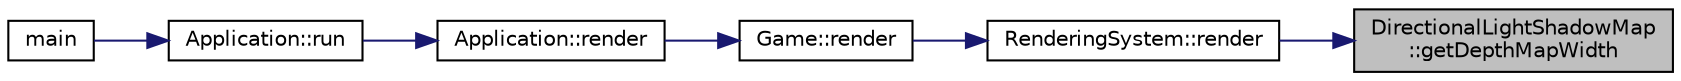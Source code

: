 digraph "DirectionalLightShadowMap::getDepthMapWidth"
{
 // INTERACTIVE_SVG=YES
 // LATEX_PDF_SIZE
  edge [fontname="Helvetica",fontsize="10",labelfontname="Helvetica",labelfontsize="10"];
  node [fontname="Helvetica",fontsize="10",shape=record];
  rankdir="RL";
  Node1 [label="DirectionalLightShadowMap\l::getDepthMapWidth",height=0.2,width=0.4,color="black", fillcolor="grey75", style="filled", fontcolor="black",tooltip=" "];
  Node1 -> Node2 [dir="back",color="midnightblue",fontsize="10",style="solid",fontname="Helvetica"];
  Node2 [label="RenderingSystem::render",height=0.2,width=0.4,color="black", fillcolor="white", style="filled",URL="$d8/d31/class_rendering_system.html#ae6a25f6b28ebe40f08916d9eadc95ac2",tooltip=" "];
  Node2 -> Node3 [dir="back",color="midnightblue",fontsize="10",style="solid",fontname="Helvetica"];
  Node3 [label="Game::render",height=0.2,width=0.4,color="black", fillcolor="white", style="filled",URL="$dd/d1f/class_game.html#a15ddd769261d923827a3cdf41499c843",tooltip=" "];
  Node3 -> Node4 [dir="back",color="midnightblue",fontsize="10",style="solid",fontname="Helvetica"];
  Node4 [label="Application::render",height=0.2,width=0.4,color="black", fillcolor="white", style="filled",URL="$de/d6b/class_application.html#a9ac99d97ee1cc814298a2f2388bde835",tooltip=" "];
  Node4 -> Node5 [dir="back",color="midnightblue",fontsize="10",style="solid",fontname="Helvetica"];
  Node5 [label="Application::run",height=0.2,width=0.4,color="black", fillcolor="white", style="filled",URL="$de/d6b/class_application.html#a68965449404743bf1add056784d6cf81",tooltip=" "];
  Node5 -> Node6 [dir="back",color="midnightblue",fontsize="10",style="solid",fontname="Helvetica"];
  Node6 [label="main",height=0.2,width=0.4,color="black", fillcolor="white", style="filled",URL="$d5/d12/_main_8cpp.html#a0ddf1224851353fc92bfbff6f499fa97",tooltip=" "];
}
